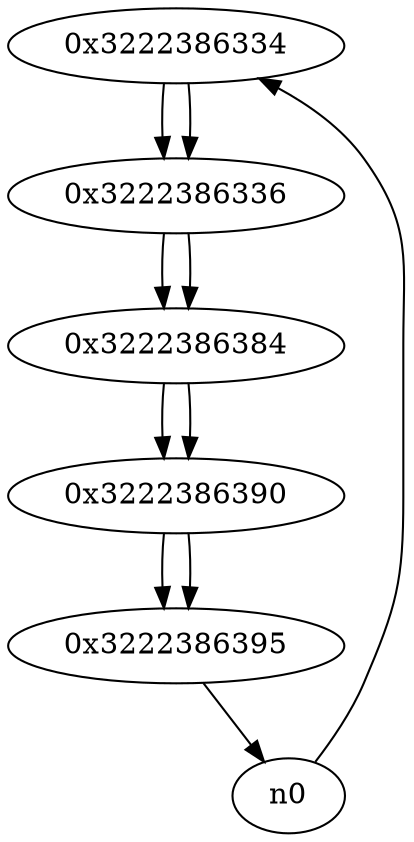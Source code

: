 digraph G{
/* nodes */
  n1 [label="0x3222386334"]
  n2 [label="0x3222386336"]
  n3 [label="0x3222386384"]
  n4 [label="0x3222386390"]
  n5 [label="0x3222386395"]
/* edges */
n1 -> n2;
n0 -> n1;
n2 -> n3;
n1 -> n2;
n3 -> n4;
n2 -> n3;
n4 -> n5;
n3 -> n4;
n5 -> n0;
n4 -> n5;
}
